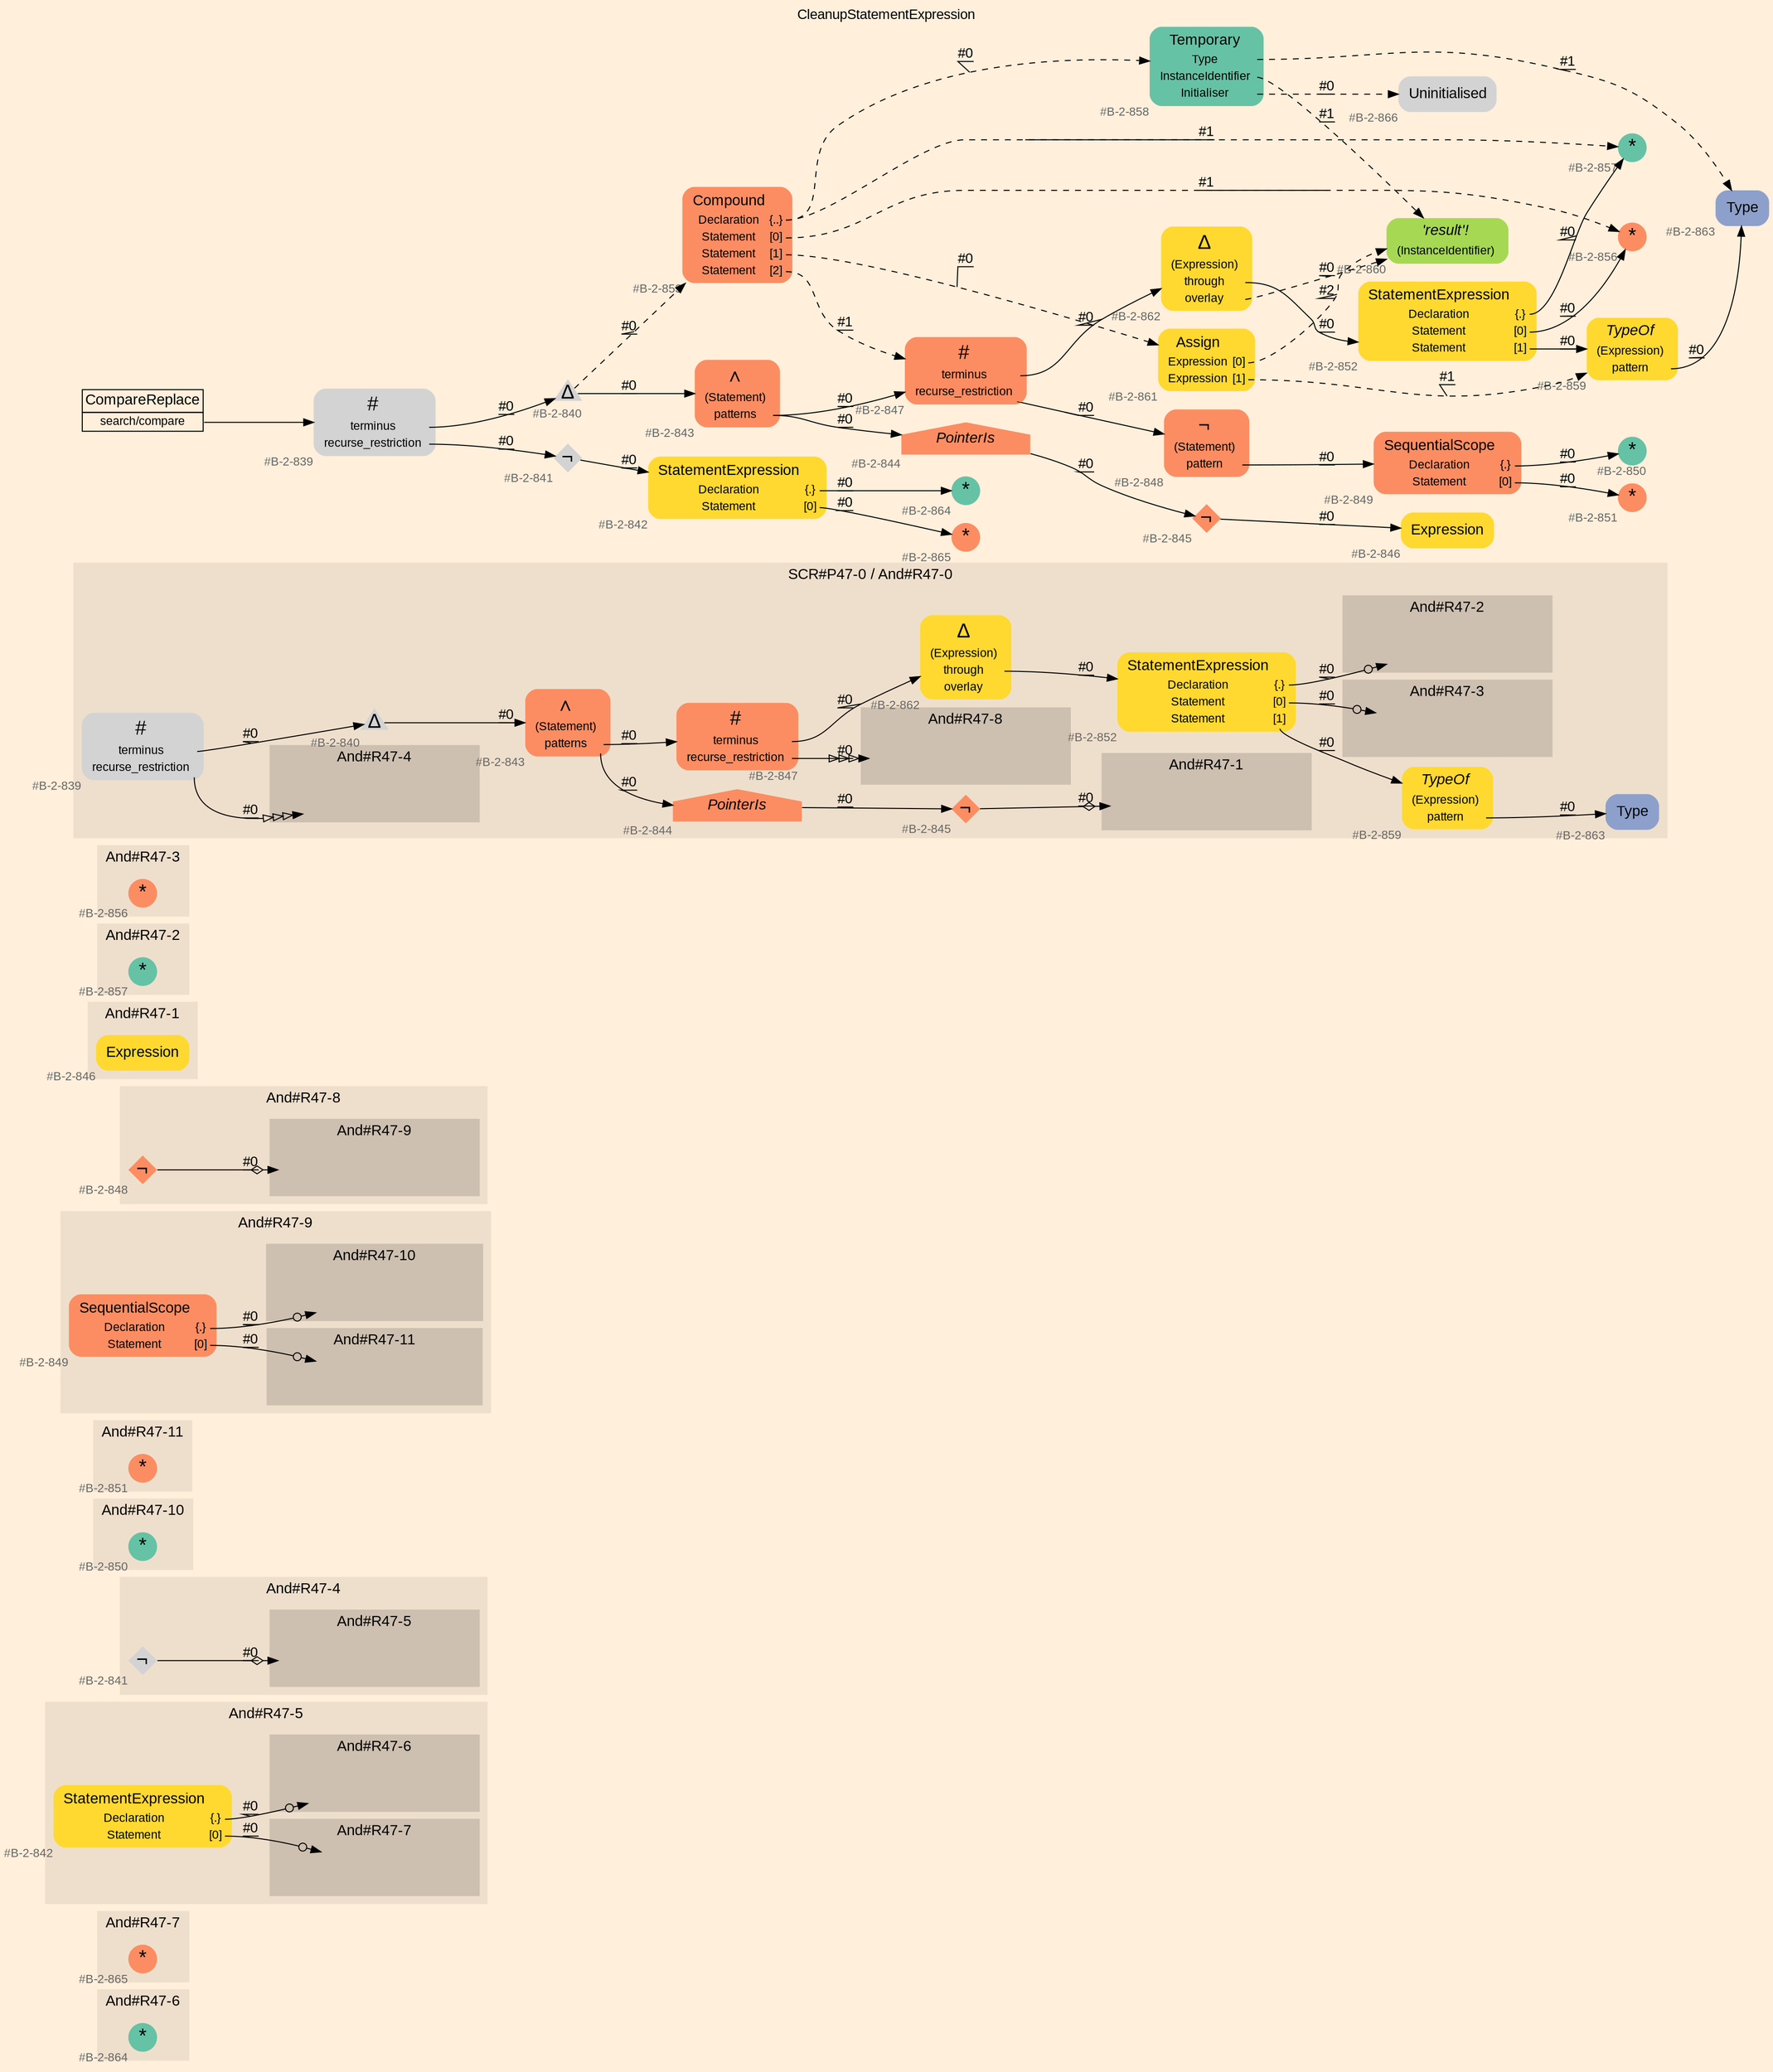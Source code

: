 digraph "CleanupStatementExpression" {
label = "CleanupStatementExpression"
labelloc = t
graph [
    rankdir = "LR"
    ranksep = 0.3
    bgcolor = antiquewhite1
    color = black
    fontcolor = black
    fontname = "Arial"
];
node [
    fontname = "Arial"
];
edge [
    fontname = "Arial"
];

// -------------------- figure And#R47-6 --------------------
// -------- region And#R47-6 ----------
subgraph "clusterAnd#R47-6" {
    label = "And#R47-6"
    style = "filled"
    color = antiquewhite2
    fontsize = "15"
    // -------- block And#R47-6/#B-2-864 ----------
    "And#R47-6/#B-2-864" [
        fillcolor = "/set28/1"
        xlabel = "#B-2-864"
        fontsize = "12"
        fontcolor = grey40
        shape = "circle"
        label = <<FONT COLOR="black" POINT-SIZE="20">*</FONT>>
        style = "filled"
        penwidth = 0.0
        fixedsize = true
        width = 0.4
        height = 0.4
    ];
    
}


// -------------------- figure And#R47-7 --------------------
// -------- region And#R47-7 ----------
subgraph "clusterAnd#R47-7" {
    label = "And#R47-7"
    style = "filled"
    color = antiquewhite2
    fontsize = "15"
    // -------- block And#R47-7/#B-2-865 ----------
    "And#R47-7/#B-2-865" [
        fillcolor = "/set28/2"
        xlabel = "#B-2-865"
        fontsize = "12"
        fontcolor = grey40
        shape = "circle"
        label = <<FONT COLOR="black" POINT-SIZE="20">*</FONT>>
        style = "filled"
        penwidth = 0.0
        fixedsize = true
        width = 0.4
        height = 0.4
    ];
    
}


// -------------------- figure And#R47-5 --------------------
// -------- region And#R47-5 ----------
subgraph "clusterAnd#R47-5" {
    label = "And#R47-5"
    style = "filled"
    color = antiquewhite2
    fontsize = "15"
    // -------- block And#R47-5/#B-2-842 ----------
    "And#R47-5/#B-2-842" [
        fillcolor = "/set28/6"
        xlabel = "#B-2-842"
        fontsize = "12"
        fontcolor = grey40
        shape = "plaintext"
        label = <<TABLE BORDER="0" CELLBORDER="0" CELLSPACING="0">
         <TR><TD><FONT COLOR="black" POINT-SIZE="15">StatementExpression</FONT></TD></TR>
         <TR><TD><FONT COLOR="black" POINT-SIZE="12">Declaration</FONT></TD><TD PORT="port0"><FONT COLOR="black" POINT-SIZE="12">{.}</FONT></TD></TR>
         <TR><TD><FONT COLOR="black" POINT-SIZE="12">Statement</FONT></TD><TD PORT="port1"><FONT COLOR="black" POINT-SIZE="12">[0]</FONT></TD></TR>
        </TABLE>>
        style = "rounded,filled"
    ];
    
    // -------- region And#R47-5/And#R47-6 ----------
    subgraph "clusterAnd#R47-5/And#R47-6" {
        label = "And#R47-6"
        style = "filled"
        color = antiquewhite3
        fontsize = "15"
        // -------- block And#R47-5/And#R47-6/#B-2-864 ----------
        "And#R47-5/And#R47-6/#B-2-864" [
            fillcolor = "/set28/1"
            xlabel = "#B-2-864"
            fontsize = "12"
            fontcolor = grey40
            shape = "none"
            style = "invisible"
        ];
        
    }
    
    // -------- region And#R47-5/And#R47-7 ----------
    subgraph "clusterAnd#R47-5/And#R47-7" {
        label = "And#R47-7"
        style = "filled"
        color = antiquewhite3
        fontsize = "15"
        // -------- block And#R47-5/And#R47-7/#B-2-865 ----------
        "And#R47-5/And#R47-7/#B-2-865" [
            fillcolor = "/set28/2"
            xlabel = "#B-2-865"
            fontsize = "12"
            fontcolor = grey40
            shape = "none"
            style = "invisible"
        ];
        
    }
    
}

"And#R47-5/#B-2-842":port0 -> "And#R47-5/And#R47-6/#B-2-864" [
    arrowhead="normalnoneodot"
    label = "#0"
    decorate = true
    color = black
    fontcolor = black
];

"And#R47-5/#B-2-842":port1 -> "And#R47-5/And#R47-7/#B-2-865" [
    arrowhead="normalnoneodot"
    label = "#0"
    decorate = true
    color = black
    fontcolor = black
];


// -------------------- figure And#R47-4 --------------------
// -------- region And#R47-4 ----------
subgraph "clusterAnd#R47-4" {
    label = "And#R47-4"
    style = "filled"
    color = antiquewhite2
    fontsize = "15"
    // -------- block And#R47-4/#B-2-841 ----------
    "And#R47-4/#B-2-841" [
        xlabel = "#B-2-841"
        fontsize = "12"
        fontcolor = grey40
        shape = "diamond"
        label = <<FONT COLOR="black" POINT-SIZE="20">¬</FONT>>
        style = "filled"
        penwidth = 0.0
        fixedsize = true
        width = 0.4
        height = 0.4
    ];
    
    // -------- region And#R47-4/And#R47-5 ----------
    subgraph "clusterAnd#R47-4/And#R47-5" {
        label = "And#R47-5"
        style = "filled"
        color = antiquewhite3
        fontsize = "15"
        // -------- block And#R47-4/And#R47-5/#B-2-842 ----------
        "And#R47-4/And#R47-5/#B-2-842" [
            fillcolor = "/set28/6"
            xlabel = "#B-2-842"
            fontsize = "12"
            fontcolor = grey40
            shape = "none"
            style = "invisible"
        ];
        
    }
    
}

"And#R47-4/#B-2-841" -> "And#R47-4/And#R47-5/#B-2-842" [
    arrowhead="normalnoneodiamond"
    label = "#0"
    decorate = true
    color = black
    fontcolor = black
];


// -------------------- figure And#R47-10 --------------------
// -------- region And#R47-10 ----------
subgraph "clusterAnd#R47-10" {
    label = "And#R47-10"
    style = "filled"
    color = antiquewhite2
    fontsize = "15"
    // -------- block And#R47-10/#B-2-850 ----------
    "And#R47-10/#B-2-850" [
        fillcolor = "/set28/1"
        xlabel = "#B-2-850"
        fontsize = "12"
        fontcolor = grey40
        shape = "circle"
        label = <<FONT COLOR="black" POINT-SIZE="20">*</FONT>>
        style = "filled"
        penwidth = 0.0
        fixedsize = true
        width = 0.4
        height = 0.4
    ];
    
}


// -------------------- figure And#R47-11 --------------------
// -------- region And#R47-11 ----------
subgraph "clusterAnd#R47-11" {
    label = "And#R47-11"
    style = "filled"
    color = antiquewhite2
    fontsize = "15"
    // -------- block And#R47-11/#B-2-851 ----------
    "And#R47-11/#B-2-851" [
        fillcolor = "/set28/2"
        xlabel = "#B-2-851"
        fontsize = "12"
        fontcolor = grey40
        shape = "circle"
        label = <<FONT COLOR="black" POINT-SIZE="20">*</FONT>>
        style = "filled"
        penwidth = 0.0
        fixedsize = true
        width = 0.4
        height = 0.4
    ];
    
}


// -------------------- figure And#R47-9 --------------------
// -------- region And#R47-9 ----------
subgraph "clusterAnd#R47-9" {
    label = "And#R47-9"
    style = "filled"
    color = antiquewhite2
    fontsize = "15"
    // -------- block And#R47-9/#B-2-849 ----------
    "And#R47-9/#B-2-849" [
        fillcolor = "/set28/2"
        xlabel = "#B-2-849"
        fontsize = "12"
        fontcolor = grey40
        shape = "plaintext"
        label = <<TABLE BORDER="0" CELLBORDER="0" CELLSPACING="0">
         <TR><TD><FONT COLOR="black" POINT-SIZE="15">SequentialScope</FONT></TD></TR>
         <TR><TD><FONT COLOR="black" POINT-SIZE="12">Declaration</FONT></TD><TD PORT="port0"><FONT COLOR="black" POINT-SIZE="12">{.}</FONT></TD></TR>
         <TR><TD><FONT COLOR="black" POINT-SIZE="12">Statement</FONT></TD><TD PORT="port1"><FONT COLOR="black" POINT-SIZE="12">[0]</FONT></TD></TR>
        </TABLE>>
        style = "rounded,filled"
    ];
    
    // -------- region And#R47-9/And#R47-10 ----------
    subgraph "clusterAnd#R47-9/And#R47-10" {
        label = "And#R47-10"
        style = "filled"
        color = antiquewhite3
        fontsize = "15"
        // -------- block And#R47-9/And#R47-10/#B-2-850 ----------
        "And#R47-9/And#R47-10/#B-2-850" [
            fillcolor = "/set28/1"
            xlabel = "#B-2-850"
            fontsize = "12"
            fontcolor = grey40
            shape = "none"
            style = "invisible"
        ];
        
    }
    
    // -------- region And#R47-9/And#R47-11 ----------
    subgraph "clusterAnd#R47-9/And#R47-11" {
        label = "And#R47-11"
        style = "filled"
        color = antiquewhite3
        fontsize = "15"
        // -------- block And#R47-9/And#R47-11/#B-2-851 ----------
        "And#R47-9/And#R47-11/#B-2-851" [
            fillcolor = "/set28/2"
            xlabel = "#B-2-851"
            fontsize = "12"
            fontcolor = grey40
            shape = "none"
            style = "invisible"
        ];
        
    }
    
}

"And#R47-9/#B-2-849":port0 -> "And#R47-9/And#R47-10/#B-2-850" [
    arrowhead="normalnoneodot"
    label = "#0"
    decorate = true
    color = black
    fontcolor = black
];

"And#R47-9/#B-2-849":port1 -> "And#R47-9/And#R47-11/#B-2-851" [
    arrowhead="normalnoneodot"
    label = "#0"
    decorate = true
    color = black
    fontcolor = black
];


// -------------------- figure And#R47-8 --------------------
// -------- region And#R47-8 ----------
subgraph "clusterAnd#R47-8" {
    label = "And#R47-8"
    style = "filled"
    color = antiquewhite2
    fontsize = "15"
    // -------- block And#R47-8/#B-2-848 ----------
    "And#R47-8/#B-2-848" [
        fillcolor = "/set28/2"
        xlabel = "#B-2-848"
        fontsize = "12"
        fontcolor = grey40
        shape = "diamond"
        label = <<FONT COLOR="black" POINT-SIZE="20">¬</FONT>>
        style = "filled"
        penwidth = 0.0
        fixedsize = true
        width = 0.4
        height = 0.4
    ];
    
    // -------- region And#R47-8/And#R47-9 ----------
    subgraph "clusterAnd#R47-8/And#R47-9" {
        label = "And#R47-9"
        style = "filled"
        color = antiquewhite3
        fontsize = "15"
        // -------- block And#R47-8/And#R47-9/#B-2-849 ----------
        "And#R47-8/And#R47-9/#B-2-849" [
            fillcolor = "/set28/2"
            xlabel = "#B-2-849"
            fontsize = "12"
            fontcolor = grey40
            shape = "none"
            style = "invisible"
        ];
        
    }
    
}

"And#R47-8/#B-2-848" -> "And#R47-8/And#R47-9/#B-2-849" [
    arrowhead="normalnoneodiamond"
    label = "#0"
    decorate = true
    color = black
    fontcolor = black
];


// -------------------- figure And#R47-1 --------------------
// -------- region And#R47-1 ----------
subgraph "clusterAnd#R47-1" {
    label = "And#R47-1"
    style = "filled"
    color = antiquewhite2
    fontsize = "15"
    // -------- block And#R47-1/#B-2-846 ----------
    "And#R47-1/#B-2-846" [
        fillcolor = "/set28/6"
        xlabel = "#B-2-846"
        fontsize = "12"
        fontcolor = grey40
        shape = "plaintext"
        label = <<TABLE BORDER="0" CELLBORDER="0" CELLSPACING="0">
         <TR><TD><FONT COLOR="black" POINT-SIZE="15">Expression</FONT></TD></TR>
        </TABLE>>
        style = "rounded,filled"
    ];
    
}


// -------------------- figure And#R47-2 --------------------
// -------- region And#R47-2 ----------
subgraph "clusterAnd#R47-2" {
    label = "And#R47-2"
    style = "filled"
    color = antiquewhite2
    fontsize = "15"
    // -------- block And#R47-2/#B-2-857 ----------
    "And#R47-2/#B-2-857" [
        fillcolor = "/set28/1"
        xlabel = "#B-2-857"
        fontsize = "12"
        fontcolor = grey40
        shape = "circle"
        label = <<FONT COLOR="black" POINT-SIZE="20">*</FONT>>
        style = "filled"
        penwidth = 0.0
        fixedsize = true
        width = 0.4
        height = 0.4
    ];
    
}


// -------------------- figure And#R47-3 --------------------
// -------- region And#R47-3 ----------
subgraph "clusterAnd#R47-3" {
    label = "And#R47-3"
    style = "filled"
    color = antiquewhite2
    fontsize = "15"
    // -------- block And#R47-3/#B-2-856 ----------
    "And#R47-3/#B-2-856" [
        fillcolor = "/set28/2"
        xlabel = "#B-2-856"
        fontsize = "12"
        fontcolor = grey40
        shape = "circle"
        label = <<FONT COLOR="black" POINT-SIZE="20">*</FONT>>
        style = "filled"
        penwidth = 0.0
        fixedsize = true
        width = 0.4
        height = 0.4
    ];
    
}


// -------------------- figure And#R47-0 --------------------
// -------- region And#R47-0 ----------
subgraph "clusterAnd#R47-0" {
    label = "SCR#P47-0 / And#R47-0"
    style = "filled"
    color = antiquewhite2
    fontsize = "15"
    // -------- block And#R47-0/#B-2-852 ----------
    "And#R47-0/#B-2-852" [
        fillcolor = "/set28/6"
        xlabel = "#B-2-852"
        fontsize = "12"
        fontcolor = grey40
        shape = "plaintext"
        label = <<TABLE BORDER="0" CELLBORDER="0" CELLSPACING="0">
         <TR><TD><FONT COLOR="black" POINT-SIZE="15">StatementExpression</FONT></TD></TR>
         <TR><TD><FONT COLOR="black" POINT-SIZE="12">Declaration</FONT></TD><TD PORT="port0"><FONT COLOR="black" POINT-SIZE="12">{.}</FONT></TD></TR>
         <TR><TD><FONT COLOR="black" POINT-SIZE="12">Statement</FONT></TD><TD PORT="port1"><FONT COLOR="black" POINT-SIZE="12">[0]</FONT></TD></TR>
         <TR><TD><FONT COLOR="black" POINT-SIZE="12">Statement</FONT></TD><TD PORT="port2"><FONT COLOR="black" POINT-SIZE="12">[1]</FONT></TD></TR>
        </TABLE>>
        style = "rounded,filled"
    ];
    
    // -------- block And#R47-0/#B-2-863 ----------
    "And#R47-0/#B-2-863" [
        fillcolor = "/set28/3"
        xlabel = "#B-2-863"
        fontsize = "12"
        fontcolor = grey40
        shape = "plaintext"
        label = <<TABLE BORDER="0" CELLBORDER="0" CELLSPACING="0">
         <TR><TD><FONT COLOR="black" POINT-SIZE="15">Type</FONT></TD></TR>
        </TABLE>>
        style = "rounded,filled"
    ];
    
    // -------- block And#R47-0/#B-2-845 ----------
    "And#R47-0/#B-2-845" [
        fillcolor = "/set28/2"
        xlabel = "#B-2-845"
        fontsize = "12"
        fontcolor = grey40
        shape = "diamond"
        label = <<FONT COLOR="black" POINT-SIZE="20">¬</FONT>>
        style = "filled"
        penwidth = 0.0
        fixedsize = true
        width = 0.4
        height = 0.4
    ];
    
    // -------- block And#R47-0/#B-2-859 ----------
    "And#R47-0/#B-2-859" [
        fillcolor = "/set28/6"
        xlabel = "#B-2-859"
        fontsize = "12"
        fontcolor = grey40
        shape = "plaintext"
        label = <<TABLE BORDER="0" CELLBORDER="0" CELLSPACING="0">
         <TR><TD><FONT COLOR="black" POINT-SIZE="15"><I>TypeOf</I></FONT></TD></TR>
         <TR><TD><FONT COLOR="black" POINT-SIZE="12">(Expression)</FONT></TD><TD PORT="port0"></TD></TR>
         <TR><TD><FONT COLOR="black" POINT-SIZE="12">pattern</FONT></TD><TD PORT="port1"></TD></TR>
        </TABLE>>
        style = "rounded,filled"
    ];
    
    // -------- block And#R47-0/#B-2-844 ----------
    "And#R47-0/#B-2-844" [
        fillcolor = "/set28/2"
        xlabel = "#B-2-844"
        fontsize = "12"
        fontcolor = grey40
        shape = "house"
        label = <<FONT COLOR="black" POINT-SIZE="15"><I>PointerIs</I></FONT>>
        style = "filled"
        penwidth = 0.0
    ];
    
    // -------- block And#R47-0/#B-2-862 ----------
    "And#R47-0/#B-2-862" [
        fillcolor = "/set28/6"
        xlabel = "#B-2-862"
        fontsize = "12"
        fontcolor = grey40
        shape = "plaintext"
        label = <<TABLE BORDER="0" CELLBORDER="0" CELLSPACING="0">
         <TR><TD><FONT COLOR="black" POINT-SIZE="20">Δ</FONT></TD></TR>
         <TR><TD><FONT COLOR="black" POINT-SIZE="12">(Expression)</FONT></TD><TD PORT="port0"></TD></TR>
         <TR><TD><FONT COLOR="black" POINT-SIZE="12">through</FONT></TD><TD PORT="port1"></TD></TR>
         <TR><TD><FONT COLOR="black" POINT-SIZE="12">overlay</FONT></TD><TD PORT="port2"></TD></TR>
        </TABLE>>
        style = "rounded,filled"
    ];
    
    // -------- block And#R47-0/#B-2-839 ----------
    "And#R47-0/#B-2-839" [
        xlabel = "#B-2-839"
        fontsize = "12"
        fontcolor = grey40
        shape = "plaintext"
        label = <<TABLE BORDER="0" CELLBORDER="0" CELLSPACING="0">
         <TR><TD><FONT COLOR="black" POINT-SIZE="20">#</FONT></TD></TR>
         <TR><TD><FONT COLOR="black" POINT-SIZE="12">terminus</FONT></TD><TD PORT="port0"></TD></TR>
         <TR><TD><FONT COLOR="black" POINT-SIZE="12">recurse_restriction</FONT></TD><TD PORT="port1"></TD></TR>
        </TABLE>>
        style = "rounded,filled"
    ];
    
    // -------- block And#R47-0/#B-2-843 ----------
    "And#R47-0/#B-2-843" [
        fillcolor = "/set28/2"
        xlabel = "#B-2-843"
        fontsize = "12"
        fontcolor = grey40
        shape = "plaintext"
        label = <<TABLE BORDER="0" CELLBORDER="0" CELLSPACING="0">
         <TR><TD><FONT COLOR="black" POINT-SIZE="20">∧</FONT></TD></TR>
         <TR><TD><FONT COLOR="black" POINT-SIZE="12">(Statement)</FONT></TD><TD PORT="port0"></TD></TR>
         <TR><TD><FONT COLOR="black" POINT-SIZE="12">patterns</FONT></TD><TD PORT="port1"></TD></TR>
        </TABLE>>
        style = "rounded,filled"
    ];
    
    // -------- block And#R47-0/#B-2-847 ----------
    "And#R47-0/#B-2-847" [
        fillcolor = "/set28/2"
        xlabel = "#B-2-847"
        fontsize = "12"
        fontcolor = grey40
        shape = "plaintext"
        label = <<TABLE BORDER="0" CELLBORDER="0" CELLSPACING="0">
         <TR><TD><FONT COLOR="black" POINT-SIZE="20">#</FONT></TD></TR>
         <TR><TD><FONT COLOR="black" POINT-SIZE="12">terminus</FONT></TD><TD PORT="port0"></TD></TR>
         <TR><TD><FONT COLOR="black" POINT-SIZE="12">recurse_restriction</FONT></TD><TD PORT="port1"></TD></TR>
        </TABLE>>
        style = "rounded,filled"
    ];
    
    // -------- block And#R47-0/#B-2-840 ----------
    "And#R47-0/#B-2-840" [
        xlabel = "#B-2-840"
        fontsize = "12"
        fontcolor = grey40
        shape = "triangle"
        label = <<FONT COLOR="black" POINT-SIZE="20">Δ</FONT>>
        style = "filled"
        penwidth = 0.0
        fixedsize = true
        width = 0.4
        height = 0.4
    ];
    
    // -------- region And#R47-0/And#R47-1 ----------
    subgraph "clusterAnd#R47-0/And#R47-1" {
        label = "And#R47-1"
        style = "filled"
        color = antiquewhite3
        fontsize = "15"
        // -------- block And#R47-0/And#R47-1/#B-2-846 ----------
        "And#R47-0/And#R47-1/#B-2-846" [
            fillcolor = "/set28/6"
            xlabel = "#B-2-846"
            fontsize = "12"
            fontcolor = grey40
            shape = "none"
            style = "invisible"
        ];
        
    }
    
    // -------- region And#R47-0/And#R47-2 ----------
    subgraph "clusterAnd#R47-0/And#R47-2" {
        label = "And#R47-2"
        style = "filled"
        color = antiquewhite3
        fontsize = "15"
        // -------- block And#R47-0/And#R47-2/#B-2-857 ----------
        "And#R47-0/And#R47-2/#B-2-857" [
            fillcolor = "/set28/1"
            xlabel = "#B-2-857"
            fontsize = "12"
            fontcolor = grey40
            shape = "none"
            style = "invisible"
        ];
        
    }
    
    // -------- region And#R47-0/And#R47-3 ----------
    subgraph "clusterAnd#R47-0/And#R47-3" {
        label = "And#R47-3"
        style = "filled"
        color = antiquewhite3
        fontsize = "15"
        // -------- block And#R47-0/And#R47-3/#B-2-856 ----------
        "And#R47-0/And#R47-3/#B-2-856" [
            fillcolor = "/set28/2"
            xlabel = "#B-2-856"
            fontsize = "12"
            fontcolor = grey40
            shape = "none"
            style = "invisible"
        ];
        
    }
    
    // -------- region And#R47-0/And#R47-4 ----------
    subgraph "clusterAnd#R47-0/And#R47-4" {
        label = "And#R47-4"
        style = "filled"
        color = antiquewhite3
        fontsize = "15"
        // -------- block And#R47-0/And#R47-4/#B-2-841 ----------
        "And#R47-0/And#R47-4/#B-2-841" [
            xlabel = "#B-2-841"
            fontsize = "12"
            fontcolor = grey40
            shape = "none"
            style = "invisible"
        ];
        
    }
    
    // -------- region And#R47-0/And#R47-8 ----------
    subgraph "clusterAnd#R47-0/And#R47-8" {
        label = "And#R47-8"
        style = "filled"
        color = antiquewhite3
        fontsize = "15"
        // -------- block And#R47-0/And#R47-8/#B-2-848 ----------
        "And#R47-0/And#R47-8/#B-2-848" [
            fillcolor = "/set28/2"
            xlabel = "#B-2-848"
            fontsize = "12"
            fontcolor = grey40
            shape = "none"
            style = "invisible"
        ];
        
    }
    
}

"And#R47-0/#B-2-852":port0 -> "And#R47-0/And#R47-2/#B-2-857" [
    arrowhead="normalnoneodot"
    label = "#0"
    decorate = true
    color = black
    fontcolor = black
];

"And#R47-0/#B-2-852":port1 -> "And#R47-0/And#R47-3/#B-2-856" [
    arrowhead="normalnoneodot"
    label = "#0"
    decorate = true
    color = black
    fontcolor = black
];

"And#R47-0/#B-2-852":port2 -> "And#R47-0/#B-2-859" [
    label = "#0"
    decorate = true
    color = black
    fontcolor = black
];

"And#R47-0/#B-2-845" -> "And#R47-0/And#R47-1/#B-2-846" [
    arrowhead="normalnoneodiamond"
    label = "#0"
    decorate = true
    color = black
    fontcolor = black
];

"And#R47-0/#B-2-859":port1 -> "And#R47-0/#B-2-863" [
    label = "#0"
    decorate = true
    color = black
    fontcolor = black
];

"And#R47-0/#B-2-844" -> "And#R47-0/#B-2-845" [
    label = "#0"
    decorate = true
    color = black
    fontcolor = black
];

"And#R47-0/#B-2-862":port1 -> "And#R47-0/#B-2-852" [
    label = "#0"
    decorate = true
    color = black
    fontcolor = black
];

"And#R47-0/#B-2-839":port0 -> "And#R47-0/#B-2-840" [
    label = "#0"
    decorate = true
    color = black
    fontcolor = black
];

"And#R47-0/#B-2-839":port1 -> "And#R47-0/And#R47-4/#B-2-841" [
    arrowhead="normalonormalonormalonormal"
    label = "#0"
    decorate = true
    color = black
    fontcolor = black
];

"And#R47-0/#B-2-843":port1 -> "And#R47-0/#B-2-847" [
    label = "#0"
    decorate = true
    color = black
    fontcolor = black
];

"And#R47-0/#B-2-843":port1 -> "And#R47-0/#B-2-844" [
    label = "#0"
    decorate = true
    color = black
    fontcolor = black
];

"And#R47-0/#B-2-847":port0 -> "And#R47-0/#B-2-862" [
    label = "#0"
    decorate = true
    color = black
    fontcolor = black
];

"And#R47-0/#B-2-847":port1 -> "And#R47-0/And#R47-8/#B-2-848" [
    arrowhead="normalonormalonormalonormal"
    label = "#0"
    decorate = true
    color = black
    fontcolor = black
];

"And#R47-0/#B-2-840" -> "And#R47-0/#B-2-843" [
    label = "#0"
    decorate = true
    color = black
    fontcolor = black
];


// -------------------- transformation figure --------------------
// -------- block CR#X47-10-47 ----------
"CR#X47-10-47" [
    fillcolor = antiquewhite1
    fontsize = "12"
    fontcolor = grey40
    shape = "plaintext"
    label = <<TABLE BORDER="0" CELLBORDER="1" CELLSPACING="0">
     <TR><TD><FONT COLOR="black" POINT-SIZE="15">CompareReplace</FONT></TD></TR>
     <TR><TD PORT="port0"><FONT COLOR="black" POINT-SIZE="12">search/compare</FONT></TD></TR>
    </TABLE>>
    style = "filled"
    color = black
];

// -------- block #B-2-839 ----------
"#B-2-839" [
    xlabel = "#B-2-839"
    fontsize = "12"
    fontcolor = grey40
    shape = "plaintext"
    label = <<TABLE BORDER="0" CELLBORDER="0" CELLSPACING="0">
     <TR><TD><FONT COLOR="black" POINT-SIZE="20">#</FONT></TD></TR>
     <TR><TD><FONT COLOR="black" POINT-SIZE="12">terminus</FONT></TD><TD PORT="port0"></TD></TR>
     <TR><TD><FONT COLOR="black" POINT-SIZE="12">recurse_restriction</FONT></TD><TD PORT="port1"></TD></TR>
    </TABLE>>
    style = "rounded,filled"
];

// -------- block #B-2-840 ----------
"#B-2-840" [
    xlabel = "#B-2-840"
    fontsize = "12"
    fontcolor = grey40
    shape = "triangle"
    label = <<FONT COLOR="black" POINT-SIZE="20">Δ</FONT>>
    style = "filled"
    penwidth = 0.0
    fixedsize = true
    width = 0.4
    height = 0.4
];

// -------- block #B-2-843 ----------
"#B-2-843" [
    fillcolor = "/set28/2"
    xlabel = "#B-2-843"
    fontsize = "12"
    fontcolor = grey40
    shape = "plaintext"
    label = <<TABLE BORDER="0" CELLBORDER="0" CELLSPACING="0">
     <TR><TD><FONT COLOR="black" POINT-SIZE="20">∧</FONT></TD></TR>
     <TR><TD><FONT COLOR="black" POINT-SIZE="12">(Statement)</FONT></TD><TD PORT="port0"></TD></TR>
     <TR><TD><FONT COLOR="black" POINT-SIZE="12">patterns</FONT></TD><TD PORT="port1"></TD></TR>
    </TABLE>>
    style = "rounded,filled"
];

// -------- block #B-2-847 ----------
"#B-2-847" [
    fillcolor = "/set28/2"
    xlabel = "#B-2-847"
    fontsize = "12"
    fontcolor = grey40
    shape = "plaintext"
    label = <<TABLE BORDER="0" CELLBORDER="0" CELLSPACING="0">
     <TR><TD><FONT COLOR="black" POINT-SIZE="20">#</FONT></TD></TR>
     <TR><TD><FONT COLOR="black" POINT-SIZE="12">terminus</FONT></TD><TD PORT="port0"></TD></TR>
     <TR><TD><FONT COLOR="black" POINT-SIZE="12">recurse_restriction</FONT></TD><TD PORT="port1"></TD></TR>
    </TABLE>>
    style = "rounded,filled"
];

// -------- block #B-2-862 ----------
"#B-2-862" [
    fillcolor = "/set28/6"
    xlabel = "#B-2-862"
    fontsize = "12"
    fontcolor = grey40
    shape = "plaintext"
    label = <<TABLE BORDER="0" CELLBORDER="0" CELLSPACING="0">
     <TR><TD><FONT COLOR="black" POINT-SIZE="20">Δ</FONT></TD></TR>
     <TR><TD><FONT COLOR="black" POINT-SIZE="12">(Expression)</FONT></TD><TD PORT="port0"></TD></TR>
     <TR><TD><FONT COLOR="black" POINT-SIZE="12">through</FONT></TD><TD PORT="port1"></TD></TR>
     <TR><TD><FONT COLOR="black" POINT-SIZE="12">overlay</FONT></TD><TD PORT="port2"></TD></TR>
    </TABLE>>
    style = "rounded,filled"
];

// -------- block #B-2-852 ----------
"#B-2-852" [
    fillcolor = "/set28/6"
    xlabel = "#B-2-852"
    fontsize = "12"
    fontcolor = grey40
    shape = "plaintext"
    label = <<TABLE BORDER="0" CELLBORDER="0" CELLSPACING="0">
     <TR><TD><FONT COLOR="black" POINT-SIZE="15">StatementExpression</FONT></TD></TR>
     <TR><TD><FONT COLOR="black" POINT-SIZE="12">Declaration</FONT></TD><TD PORT="port0"><FONT COLOR="black" POINT-SIZE="12">{.}</FONT></TD></TR>
     <TR><TD><FONT COLOR="black" POINT-SIZE="12">Statement</FONT></TD><TD PORT="port1"><FONT COLOR="black" POINT-SIZE="12">[0]</FONT></TD></TR>
     <TR><TD><FONT COLOR="black" POINT-SIZE="12">Statement</FONT></TD><TD PORT="port2"><FONT COLOR="black" POINT-SIZE="12">[1]</FONT></TD></TR>
    </TABLE>>
    style = "rounded,filled"
];

// -------- block #B-2-857 ----------
"#B-2-857" [
    fillcolor = "/set28/1"
    xlabel = "#B-2-857"
    fontsize = "12"
    fontcolor = grey40
    shape = "circle"
    label = <<FONT COLOR="black" POINT-SIZE="20">*</FONT>>
    style = "filled"
    penwidth = 0.0
    fixedsize = true
    width = 0.4
    height = 0.4
];

// -------- block #B-2-856 ----------
"#B-2-856" [
    fillcolor = "/set28/2"
    xlabel = "#B-2-856"
    fontsize = "12"
    fontcolor = grey40
    shape = "circle"
    label = <<FONT COLOR="black" POINT-SIZE="20">*</FONT>>
    style = "filled"
    penwidth = 0.0
    fixedsize = true
    width = 0.4
    height = 0.4
];

// -------- block #B-2-859 ----------
"#B-2-859" [
    fillcolor = "/set28/6"
    xlabel = "#B-2-859"
    fontsize = "12"
    fontcolor = grey40
    shape = "plaintext"
    label = <<TABLE BORDER="0" CELLBORDER="0" CELLSPACING="0">
     <TR><TD><FONT COLOR="black" POINT-SIZE="15"><I>TypeOf</I></FONT></TD></TR>
     <TR><TD><FONT COLOR="black" POINT-SIZE="12">(Expression)</FONT></TD><TD PORT="port0"></TD></TR>
     <TR><TD><FONT COLOR="black" POINT-SIZE="12">pattern</FONT></TD><TD PORT="port1"></TD></TR>
    </TABLE>>
    style = "rounded,filled"
];

// -------- block #B-2-863 ----------
"#B-2-863" [
    fillcolor = "/set28/3"
    xlabel = "#B-2-863"
    fontsize = "12"
    fontcolor = grey40
    shape = "plaintext"
    label = <<TABLE BORDER="0" CELLBORDER="0" CELLSPACING="0">
     <TR><TD><FONT COLOR="black" POINT-SIZE="15">Type</FONT></TD></TR>
    </TABLE>>
    style = "rounded,filled"
];

// -------- block #B-2-860 ----------
"#B-2-860" [
    fillcolor = "/set28/5"
    xlabel = "#B-2-860"
    fontsize = "12"
    fontcolor = grey40
    shape = "plaintext"
    label = <<TABLE BORDER="0" CELLBORDER="0" CELLSPACING="0">
     <TR><TD><FONT COLOR="black" POINT-SIZE="15"><I>'result'!</I></FONT></TD></TR>
     <TR><TD><FONT COLOR="black" POINT-SIZE="12">(InstanceIdentifier)</FONT></TD><TD PORT="port0"></TD></TR>
    </TABLE>>
    style = "rounded,filled"
];

// -------- block #B-2-848 ----------
"#B-2-848" [
    fillcolor = "/set28/2"
    xlabel = "#B-2-848"
    fontsize = "12"
    fontcolor = grey40
    shape = "plaintext"
    label = <<TABLE BORDER="0" CELLBORDER="0" CELLSPACING="0">
     <TR><TD><FONT COLOR="black" POINT-SIZE="20">¬</FONT></TD></TR>
     <TR><TD><FONT COLOR="black" POINT-SIZE="12">(Statement)</FONT></TD><TD PORT="port0"></TD></TR>
     <TR><TD><FONT COLOR="black" POINT-SIZE="12">pattern</FONT></TD><TD PORT="port1"></TD></TR>
    </TABLE>>
    style = "rounded,filled"
];

// -------- block #B-2-849 ----------
"#B-2-849" [
    fillcolor = "/set28/2"
    xlabel = "#B-2-849"
    fontsize = "12"
    fontcolor = grey40
    shape = "plaintext"
    label = <<TABLE BORDER="0" CELLBORDER="0" CELLSPACING="0">
     <TR><TD><FONT COLOR="black" POINT-SIZE="15">SequentialScope</FONT></TD></TR>
     <TR><TD><FONT COLOR="black" POINT-SIZE="12">Declaration</FONT></TD><TD PORT="port0"><FONT COLOR="black" POINT-SIZE="12">{.}</FONT></TD></TR>
     <TR><TD><FONT COLOR="black" POINT-SIZE="12">Statement</FONT></TD><TD PORT="port1"><FONT COLOR="black" POINT-SIZE="12">[0]</FONT></TD></TR>
    </TABLE>>
    style = "rounded,filled"
];

// -------- block #B-2-850 ----------
"#B-2-850" [
    fillcolor = "/set28/1"
    xlabel = "#B-2-850"
    fontsize = "12"
    fontcolor = grey40
    shape = "circle"
    label = <<FONT COLOR="black" POINT-SIZE="20">*</FONT>>
    style = "filled"
    penwidth = 0.0
    fixedsize = true
    width = 0.4
    height = 0.4
];

// -------- block #B-2-851 ----------
"#B-2-851" [
    fillcolor = "/set28/2"
    xlabel = "#B-2-851"
    fontsize = "12"
    fontcolor = grey40
    shape = "circle"
    label = <<FONT COLOR="black" POINT-SIZE="20">*</FONT>>
    style = "filled"
    penwidth = 0.0
    fixedsize = true
    width = 0.4
    height = 0.4
];

// -------- block #B-2-844 ----------
"#B-2-844" [
    fillcolor = "/set28/2"
    xlabel = "#B-2-844"
    fontsize = "12"
    fontcolor = grey40
    shape = "house"
    label = <<FONT COLOR="black" POINT-SIZE="15"><I>PointerIs</I></FONT>>
    style = "filled"
    penwidth = 0.0
];

// -------- block #B-2-845 ----------
"#B-2-845" [
    fillcolor = "/set28/2"
    xlabel = "#B-2-845"
    fontsize = "12"
    fontcolor = grey40
    shape = "diamond"
    label = <<FONT COLOR="black" POINT-SIZE="20">¬</FONT>>
    style = "filled"
    penwidth = 0.0
    fixedsize = true
    width = 0.4
    height = 0.4
];

// -------- block #B-2-846 ----------
"#B-2-846" [
    fillcolor = "/set28/6"
    xlabel = "#B-2-846"
    fontsize = "12"
    fontcolor = grey40
    shape = "plaintext"
    label = <<TABLE BORDER="0" CELLBORDER="0" CELLSPACING="0">
     <TR><TD><FONT COLOR="black" POINT-SIZE="15">Expression</FONT></TD></TR>
    </TABLE>>
    style = "rounded,filled"
];

// -------- block #B-2-853 ----------
"#B-2-853" [
    fillcolor = "/set28/2"
    xlabel = "#B-2-853"
    fontsize = "12"
    fontcolor = grey40
    shape = "plaintext"
    label = <<TABLE BORDER="0" CELLBORDER="0" CELLSPACING="0">
     <TR><TD><FONT COLOR="black" POINT-SIZE="15">Compound</FONT></TD></TR>
     <TR><TD><FONT COLOR="black" POINT-SIZE="12">Declaration</FONT></TD><TD PORT="port0"><FONT COLOR="black" POINT-SIZE="12">{..}</FONT></TD></TR>
     <TR><TD><FONT COLOR="black" POINT-SIZE="12">Statement</FONT></TD><TD PORT="port1"><FONT COLOR="black" POINT-SIZE="12">[0]</FONT></TD></TR>
     <TR><TD><FONT COLOR="black" POINT-SIZE="12">Statement</FONT></TD><TD PORT="port2"><FONT COLOR="black" POINT-SIZE="12">[1]</FONT></TD></TR>
     <TR><TD><FONT COLOR="black" POINT-SIZE="12">Statement</FONT></TD><TD PORT="port3"><FONT COLOR="black" POINT-SIZE="12">[2]</FONT></TD></TR>
    </TABLE>>
    style = "rounded,filled"
];

// -------- block #B-2-858 ----------
"#B-2-858" [
    fillcolor = "/set28/1"
    xlabel = "#B-2-858"
    fontsize = "12"
    fontcolor = grey40
    shape = "plaintext"
    label = <<TABLE BORDER="0" CELLBORDER="0" CELLSPACING="0">
     <TR><TD><FONT COLOR="black" POINT-SIZE="15">Temporary</FONT></TD></TR>
     <TR><TD><FONT COLOR="black" POINT-SIZE="12">Type</FONT></TD><TD PORT="port0"></TD></TR>
     <TR><TD><FONT COLOR="black" POINT-SIZE="12">InstanceIdentifier</FONT></TD><TD PORT="port1"></TD></TR>
     <TR><TD><FONT COLOR="black" POINT-SIZE="12">Initialiser</FONT></TD><TD PORT="port2"></TD></TR>
    </TABLE>>
    style = "rounded,filled"
];

// -------- block #B-2-866 ----------
"#B-2-866" [
    xlabel = "#B-2-866"
    fontsize = "12"
    fontcolor = grey40
    shape = "plaintext"
    label = <<TABLE BORDER="0" CELLBORDER="0" CELLSPACING="0">
     <TR><TD><FONT COLOR="black" POINT-SIZE="15">Uninitialised</FONT></TD></TR>
    </TABLE>>
    style = "rounded,filled"
];

// -------- block #B-2-861 ----------
"#B-2-861" [
    fillcolor = "/set28/6"
    xlabel = "#B-2-861"
    fontsize = "12"
    fontcolor = grey40
    shape = "plaintext"
    label = <<TABLE BORDER="0" CELLBORDER="0" CELLSPACING="0">
     <TR><TD><FONT COLOR="black" POINT-SIZE="15">Assign</FONT></TD></TR>
     <TR><TD><FONT COLOR="black" POINT-SIZE="12">Expression</FONT></TD><TD PORT="port0"><FONT COLOR="black" POINT-SIZE="12">[0]</FONT></TD></TR>
     <TR><TD><FONT COLOR="black" POINT-SIZE="12">Expression</FONT></TD><TD PORT="port1"><FONT COLOR="black" POINT-SIZE="12">[1]</FONT></TD></TR>
    </TABLE>>
    style = "rounded,filled"
];

// -------- block #B-2-841 ----------
"#B-2-841" [
    xlabel = "#B-2-841"
    fontsize = "12"
    fontcolor = grey40
    shape = "diamond"
    label = <<FONT COLOR="black" POINT-SIZE="20">¬</FONT>>
    style = "filled"
    penwidth = 0.0
    fixedsize = true
    width = 0.4
    height = 0.4
];

// -------- block #B-2-842 ----------
"#B-2-842" [
    fillcolor = "/set28/6"
    xlabel = "#B-2-842"
    fontsize = "12"
    fontcolor = grey40
    shape = "plaintext"
    label = <<TABLE BORDER="0" CELLBORDER="0" CELLSPACING="0">
     <TR><TD><FONT COLOR="black" POINT-SIZE="15">StatementExpression</FONT></TD></TR>
     <TR><TD><FONT COLOR="black" POINT-SIZE="12">Declaration</FONT></TD><TD PORT="port0"><FONT COLOR="black" POINT-SIZE="12">{.}</FONT></TD></TR>
     <TR><TD><FONT COLOR="black" POINT-SIZE="12">Statement</FONT></TD><TD PORT="port1"><FONT COLOR="black" POINT-SIZE="12">[0]</FONT></TD></TR>
    </TABLE>>
    style = "rounded,filled"
];

// -------- block #B-2-864 ----------
"#B-2-864" [
    fillcolor = "/set28/1"
    xlabel = "#B-2-864"
    fontsize = "12"
    fontcolor = grey40
    shape = "circle"
    label = <<FONT COLOR="black" POINT-SIZE="20">*</FONT>>
    style = "filled"
    penwidth = 0.0
    fixedsize = true
    width = 0.4
    height = 0.4
];

// -------- block #B-2-865 ----------
"#B-2-865" [
    fillcolor = "/set28/2"
    xlabel = "#B-2-865"
    fontsize = "12"
    fontcolor = grey40
    shape = "circle"
    label = <<FONT COLOR="black" POINT-SIZE="20">*</FONT>>
    style = "filled"
    penwidth = 0.0
    fixedsize = true
    width = 0.4
    height = 0.4
];

"CR#X47-10-47":port0 -> "#B-2-839" [
    label = ""
    decorate = true
    color = black
    fontcolor = black
];

"#B-2-839":port0 -> "#B-2-840" [
    label = "#0"
    decorate = true
    color = black
    fontcolor = black
];

"#B-2-839":port1 -> "#B-2-841" [
    label = "#0"
    decorate = true
    color = black
    fontcolor = black
];

"#B-2-840" -> "#B-2-843" [
    label = "#0"
    decorate = true
    color = black
    fontcolor = black
];

"#B-2-840" -> "#B-2-853" [
    style="dashed"
    label = "#0"
    decorate = true
    color = black
    fontcolor = black
];

"#B-2-843":port1 -> "#B-2-847" [
    label = "#0"
    decorate = true
    color = black
    fontcolor = black
];

"#B-2-843":port1 -> "#B-2-844" [
    label = "#0"
    decorate = true
    color = black
    fontcolor = black
];

"#B-2-847":port0 -> "#B-2-862" [
    label = "#0"
    decorate = true
    color = black
    fontcolor = black
];

"#B-2-847":port1 -> "#B-2-848" [
    label = "#0"
    decorate = true
    color = black
    fontcolor = black
];

"#B-2-862":port1 -> "#B-2-852" [
    label = "#0"
    decorate = true
    color = black
    fontcolor = black
];

"#B-2-862":port2 -> "#B-2-860" [
    style="dashed"
    label = "#0"
    decorate = true
    color = black
    fontcolor = black
];

"#B-2-852":port0 -> "#B-2-857" [
    label = "#0"
    decorate = true
    color = black
    fontcolor = black
];

"#B-2-852":port1 -> "#B-2-856" [
    label = "#0"
    decorate = true
    color = black
    fontcolor = black
];

"#B-2-852":port2 -> "#B-2-859" [
    label = "#0"
    decorate = true
    color = black
    fontcolor = black
];

"#B-2-859":port1 -> "#B-2-863" [
    label = "#0"
    decorate = true
    color = black
    fontcolor = black
];

"#B-2-848":port1 -> "#B-2-849" [
    label = "#0"
    decorate = true
    color = black
    fontcolor = black
];

"#B-2-849":port0 -> "#B-2-850" [
    label = "#0"
    decorate = true
    color = black
    fontcolor = black
];

"#B-2-849":port1 -> "#B-2-851" [
    label = "#0"
    decorate = true
    color = black
    fontcolor = black
];

"#B-2-844" -> "#B-2-845" [
    label = "#0"
    decorate = true
    color = black
    fontcolor = black
];

"#B-2-845" -> "#B-2-846" [
    label = "#0"
    decorate = true
    color = black
    fontcolor = black
];

"#B-2-853":port0 -> "#B-2-857" [
    style="dashed"
    label = "#1"
    decorate = true
    color = black
    fontcolor = black
];

"#B-2-853":port0 -> "#B-2-858" [
    style="dashed"
    label = "#0"
    decorate = true
    color = black
    fontcolor = black
];

"#B-2-853":port1 -> "#B-2-856" [
    style="dashed"
    label = "#1"
    decorate = true
    color = black
    fontcolor = black
];

"#B-2-853":port2 -> "#B-2-861" [
    style="dashed"
    label = "#0"
    decorate = true
    color = black
    fontcolor = black
];

"#B-2-853":port3 -> "#B-2-847" [
    style="dashed"
    label = "#1"
    decorate = true
    color = black
    fontcolor = black
];

"#B-2-858":port0 -> "#B-2-863" [
    style="dashed"
    label = "#1"
    decorate = true
    color = black
    fontcolor = black
];

"#B-2-858":port1 -> "#B-2-860" [
    style="dashed"
    label = "#1"
    decorate = true
    color = black
    fontcolor = black
];

"#B-2-858":port2 -> "#B-2-866" [
    style="dashed"
    label = "#0"
    decorate = true
    color = black
    fontcolor = black
];

"#B-2-861":port0 -> "#B-2-860" [
    style="dashed"
    label = "#2"
    decorate = true
    color = black
    fontcolor = black
];

"#B-2-861":port1 -> "#B-2-859" [
    style="dashed"
    label = "#1"
    decorate = true
    color = black
    fontcolor = black
];

"#B-2-841" -> "#B-2-842" [
    label = "#0"
    decorate = true
    color = black
    fontcolor = black
];

"#B-2-842":port0 -> "#B-2-864" [
    label = "#0"
    decorate = true
    color = black
    fontcolor = black
];

"#B-2-842":port1 -> "#B-2-865" [
    label = "#0"
    decorate = true
    color = black
    fontcolor = black
];


}

